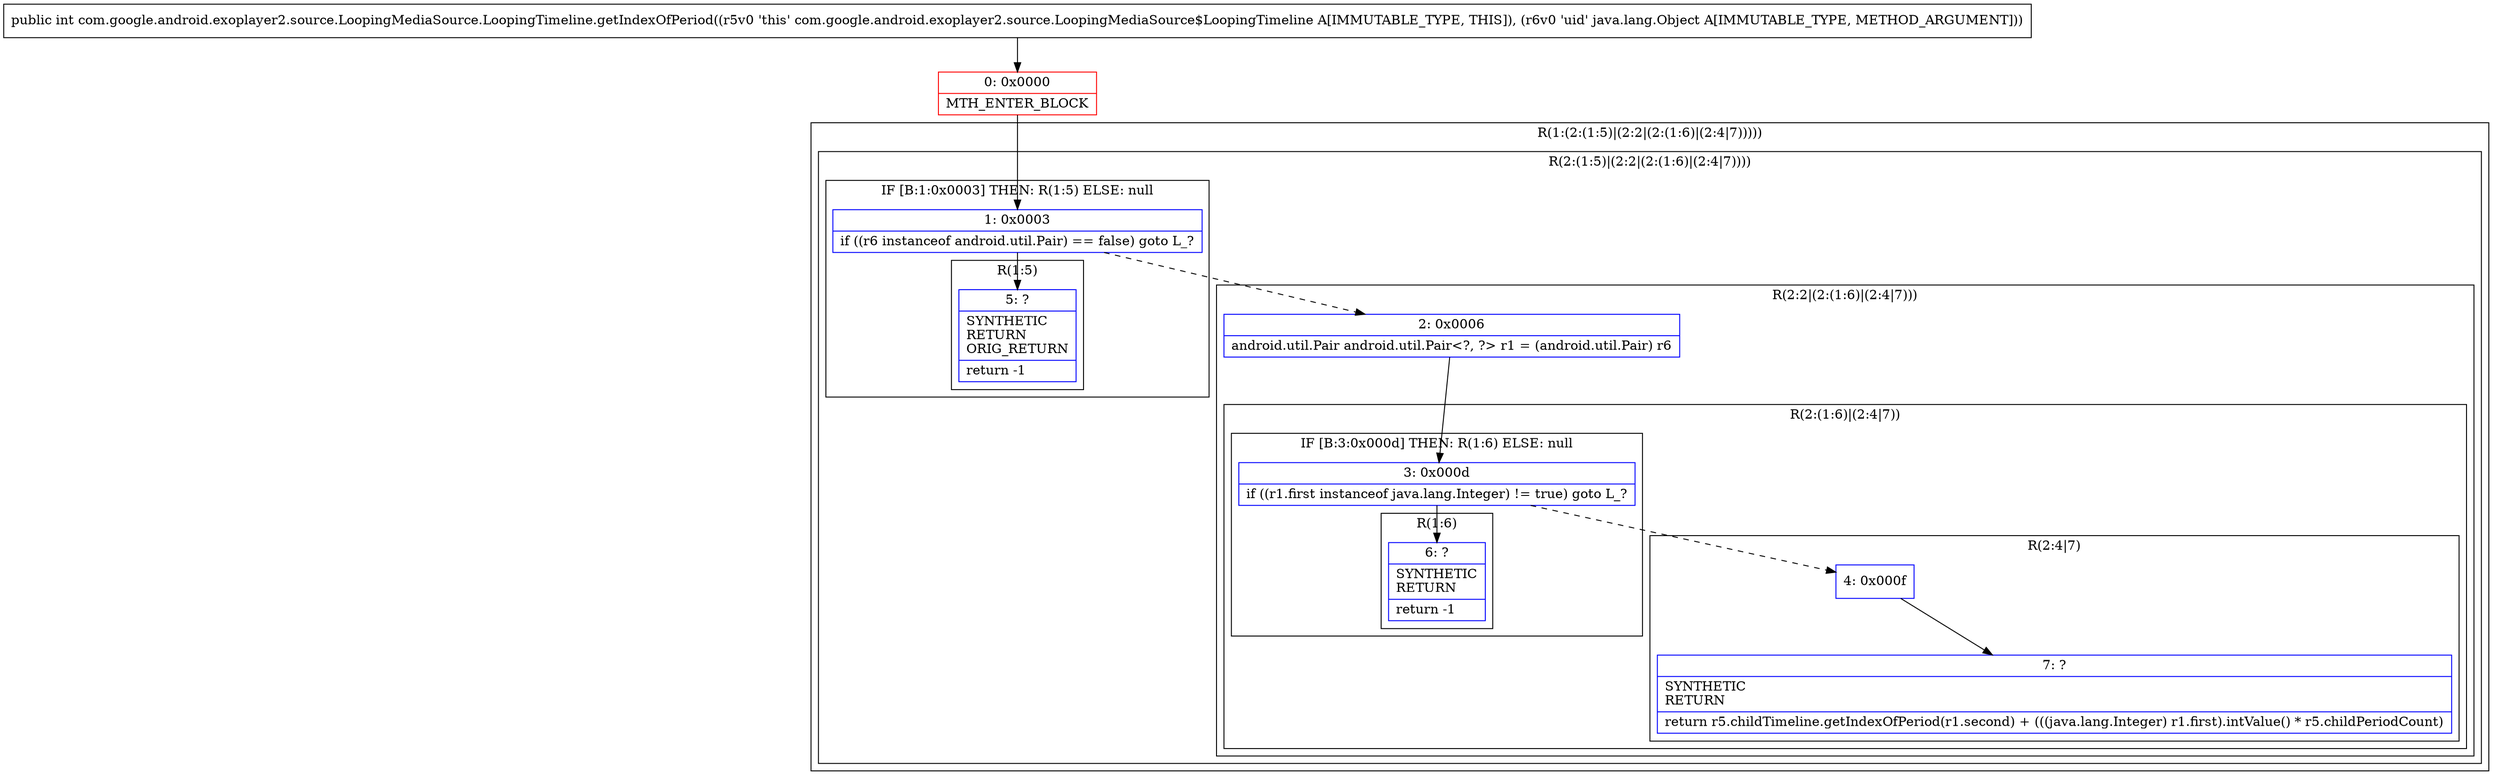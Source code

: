 digraph "CFG forcom.google.android.exoplayer2.source.LoopingMediaSource.LoopingTimeline.getIndexOfPeriod(Ljava\/lang\/Object;)I" {
subgraph cluster_Region_1171906647 {
label = "R(1:(2:(1:5)|(2:2|(2:(1:6)|(2:4|7)))))";
node [shape=record,color=blue];
subgraph cluster_Region_250257361 {
label = "R(2:(1:5)|(2:2|(2:(1:6)|(2:4|7))))";
node [shape=record,color=blue];
subgraph cluster_IfRegion_753582199 {
label = "IF [B:1:0x0003] THEN: R(1:5) ELSE: null";
node [shape=record,color=blue];
Node_1 [shape=record,label="{1\:\ 0x0003|if ((r6 instanceof android.util.Pair) == false) goto L_?\l}"];
subgraph cluster_Region_838762075 {
label = "R(1:5)";
node [shape=record,color=blue];
Node_5 [shape=record,label="{5\:\ ?|SYNTHETIC\lRETURN\lORIG_RETURN\l|return \-1\l}"];
}
}
subgraph cluster_Region_590509833 {
label = "R(2:2|(2:(1:6)|(2:4|7)))";
node [shape=record,color=blue];
Node_2 [shape=record,label="{2\:\ 0x0006|android.util.Pair android.util.Pair\<?, ?\> r1 = (android.util.Pair) r6\l}"];
subgraph cluster_Region_1001384811 {
label = "R(2:(1:6)|(2:4|7))";
node [shape=record,color=blue];
subgraph cluster_IfRegion_667749427 {
label = "IF [B:3:0x000d] THEN: R(1:6) ELSE: null";
node [shape=record,color=blue];
Node_3 [shape=record,label="{3\:\ 0x000d|if ((r1.first instanceof java.lang.Integer) != true) goto L_?\l}"];
subgraph cluster_Region_1642196952 {
label = "R(1:6)";
node [shape=record,color=blue];
Node_6 [shape=record,label="{6\:\ ?|SYNTHETIC\lRETURN\l|return \-1\l}"];
}
}
subgraph cluster_Region_1858335775 {
label = "R(2:4|7)";
node [shape=record,color=blue];
Node_4 [shape=record,label="{4\:\ 0x000f}"];
Node_7 [shape=record,label="{7\:\ ?|SYNTHETIC\lRETURN\l|return r5.childTimeline.getIndexOfPeriod(r1.second) + (((java.lang.Integer) r1.first).intValue() * r5.childPeriodCount)\l}"];
}
}
}
}
}
Node_0 [shape=record,color=red,label="{0\:\ 0x0000|MTH_ENTER_BLOCK\l}"];
MethodNode[shape=record,label="{public int com.google.android.exoplayer2.source.LoopingMediaSource.LoopingTimeline.getIndexOfPeriod((r5v0 'this' com.google.android.exoplayer2.source.LoopingMediaSource$LoopingTimeline A[IMMUTABLE_TYPE, THIS]), (r6v0 'uid' java.lang.Object A[IMMUTABLE_TYPE, METHOD_ARGUMENT])) }"];
MethodNode -> Node_0;
Node_1 -> Node_2[style=dashed];
Node_1 -> Node_5;
Node_2 -> Node_3;
Node_3 -> Node_4[style=dashed];
Node_3 -> Node_6;
Node_4 -> Node_7;
Node_0 -> Node_1;
}

